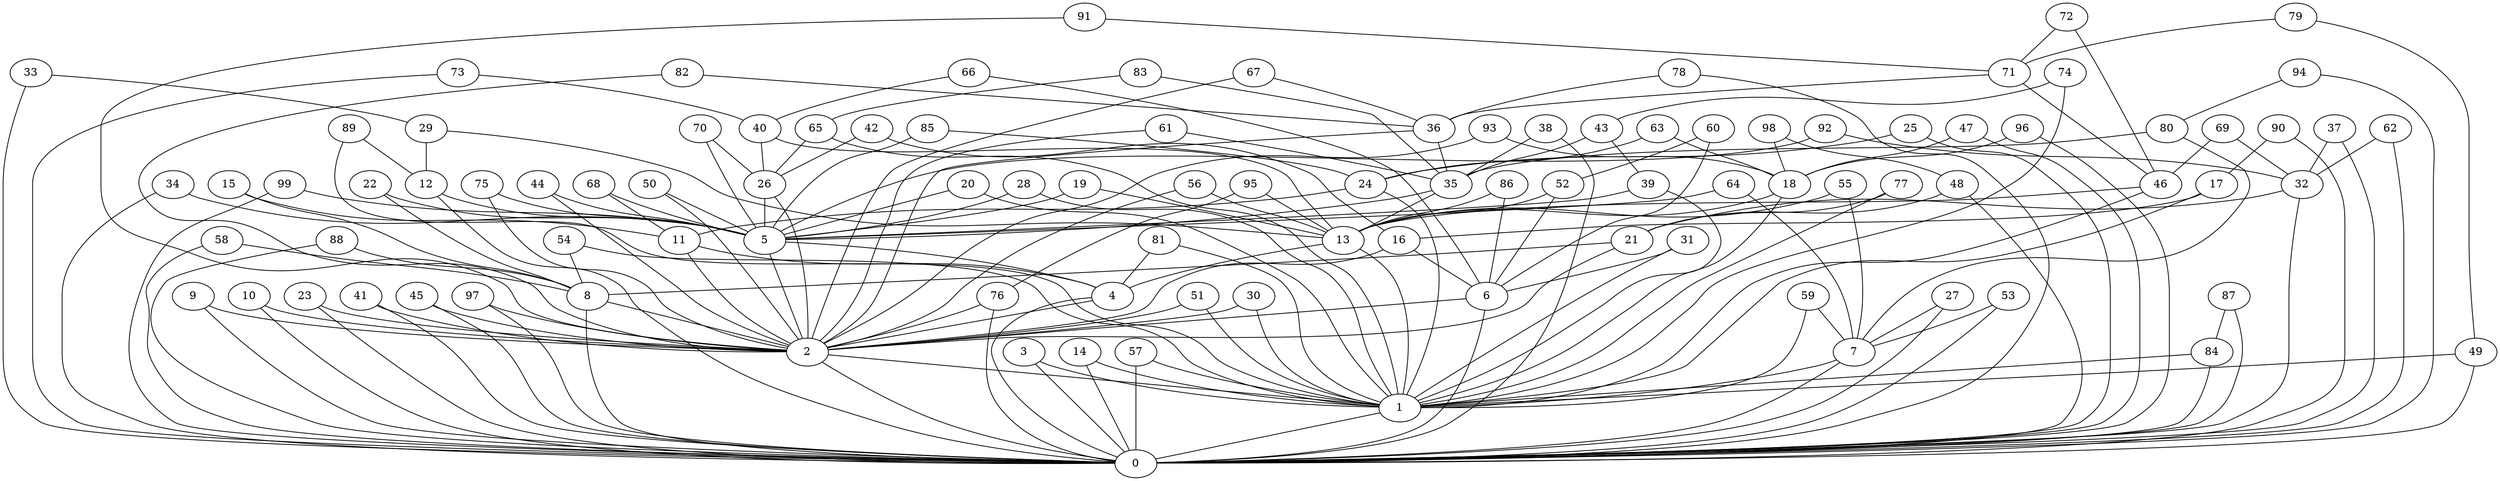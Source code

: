 /* Created by igraph 0.7.0 */
graph {
  0;
  1;
  2;
  3;
  4;
  5;
  6;
  7;
  8;
  9;
  10;
  11;
  12;
  13;
  14;
  15;
  16;
  17;
  18;
  19;
  20;
  21;
  22;
  23;
  24;
  25;
  26;
  27;
  28;
  29;
  30;
  31;
  32;
  33;
  34;
  35;
  36;
  37;
  38;
  39;
  40;
  41;
  42;
  43;
  44;
  45;
  46;
  47;
  48;
  49;
  50;
  51;
  52;
  53;
  54;
  55;
  56;
  57;
  58;
  59;
  60;
  61;
  62;
  63;
  64;
  65;
  66;
  67;
  68;
  69;
  70;
  71;
  72;
  73;
  74;
  75;
  76;
  77;
  78;
  79;
  80;
  81;
  82;
  83;
  84;
  85;
  86;
  87;
  88;
  89;
  90;
  91;
  92;
  93;
  94;
  95;
  96;
  97;
  98;
  99;

  1 -- 0;
  2 -- 0;
  3 -- 0;
  4 -- 0;
  6 -- 0;
  7 -- 0;
  8 -- 0;
  9 -- 0;
  10 -- 0;
  12 -- 0;
  14 -- 0;
  23 -- 0;
  25 -- 0;
  27 -- 0;
  32 -- 0;
  33 -- 0;
  34 -- 0;
  37 -- 0;
  38 -- 0;
  41 -- 0;
  45 -- 0;
  47 -- 0;
  48 -- 0;
  49 -- 0;
  53 -- 0;
  57 -- 0;
  58 -- 0;
  62 -- 0;
  73 -- 0;
  76 -- 0;
  78 -- 0;
  84 -- 0;
  87 -- 0;
  88 -- 0;
  90 -- 0;
  94 -- 0;
  96 -- 0;
  97 -- 0;
  99 -- 0;
  2 -- 1;
  3 -- 1;
  7 -- 1;
  13 -- 1;
  14 -- 1;
  17 -- 1;
  18 -- 1;
  20 -- 1;
  24 -- 1;
  28 -- 1;
  30 -- 1;
  31 -- 1;
  39 -- 1;
  46 -- 1;
  49 -- 1;
  51 -- 1;
  54 -- 1;
  57 -- 1;
  59 -- 1;
  65 -- 1;
  74 -- 1;
  77 -- 1;
  81 -- 1;
  84 -- 1;
  89 -- 1;
  4 -- 2;
  5 -- 2;
  6 -- 2;
  8 -- 2;
  9 -- 2;
  10 -- 2;
  11 -- 2;
  16 -- 2;
  21 -- 2;
  23 -- 2;
  26 -- 2;
  30 -- 2;
  36 -- 2;
  41 -- 2;
  44 -- 2;
  45 -- 2;
  50 -- 2;
  51 -- 2;
  56 -- 2;
  61 -- 2;
  67 -- 2;
  75 -- 2;
  76 -- 2;
  82 -- 2;
  91 -- 2;
  93 -- 2;
  97 -- 2;
  5 -- 4;
  11 -- 4;
  13 -- 4;
  81 -- 4;
  12 -- 5;
  19 -- 5;
  20 -- 5;
  22 -- 5;
  26 -- 5;
  28 -- 5;
  34 -- 5;
  35 -- 5;
  39 -- 5;
  44 -- 5;
  50 -- 5;
  64 -- 5;
  68 -- 5;
  70 -- 5;
  75 -- 5;
  85 -- 5;
  92 -- 5;
  99 -- 5;
  16 -- 6;
  31 -- 6;
  52 -- 6;
  60 -- 6;
  66 -- 6;
  86 -- 6;
  27 -- 7;
  53 -- 7;
  55 -- 7;
  59 -- 7;
  64 -- 7;
  80 -- 7;
  15 -- 8;
  21 -- 8;
  22 -- 8;
  54 -- 8;
  58 -- 8;
  88 -- 8;
  15 -- 11;
  24 -- 11;
  68 -- 11;
  29 -- 12;
  89 -- 12;
  18 -- 13;
  19 -- 13;
  29 -- 13;
  35 -- 13;
  40 -- 13;
  46 -- 13;
  52 -- 13;
  55 -- 13;
  56 -- 13;
  86 -- 13;
  95 -- 13;
  17 -- 16;
  42 -- 16;
  90 -- 17;
  47 -- 18;
  63 -- 18;
  93 -- 18;
  96 -- 18;
  98 -- 18;
  32 -- 21;
  48 -- 21;
  77 -- 21;
  25 -- 24;
  63 -- 24;
  85 -- 24;
  40 -- 26;
  42 -- 26;
  65 -- 26;
  70 -- 26;
  33 -- 29;
  37 -- 32;
  62 -- 32;
  69 -- 32;
  92 -- 32;
  36 -- 35;
  38 -- 35;
  43 -- 35;
  61 -- 35;
  80 -- 35;
  83 -- 35;
  67 -- 36;
  71 -- 36;
  78 -- 36;
  82 -- 36;
  43 -- 39;
  66 -- 40;
  73 -- 40;
  74 -- 43;
  69 -- 46;
  71 -- 46;
  72 -- 46;
  98 -- 48;
  79 -- 49;
  60 -- 52;
  83 -- 65;
  72 -- 71;
  79 -- 71;
  91 -- 71;
  95 -- 76;
  94 -- 80;
  87 -- 84;
}
